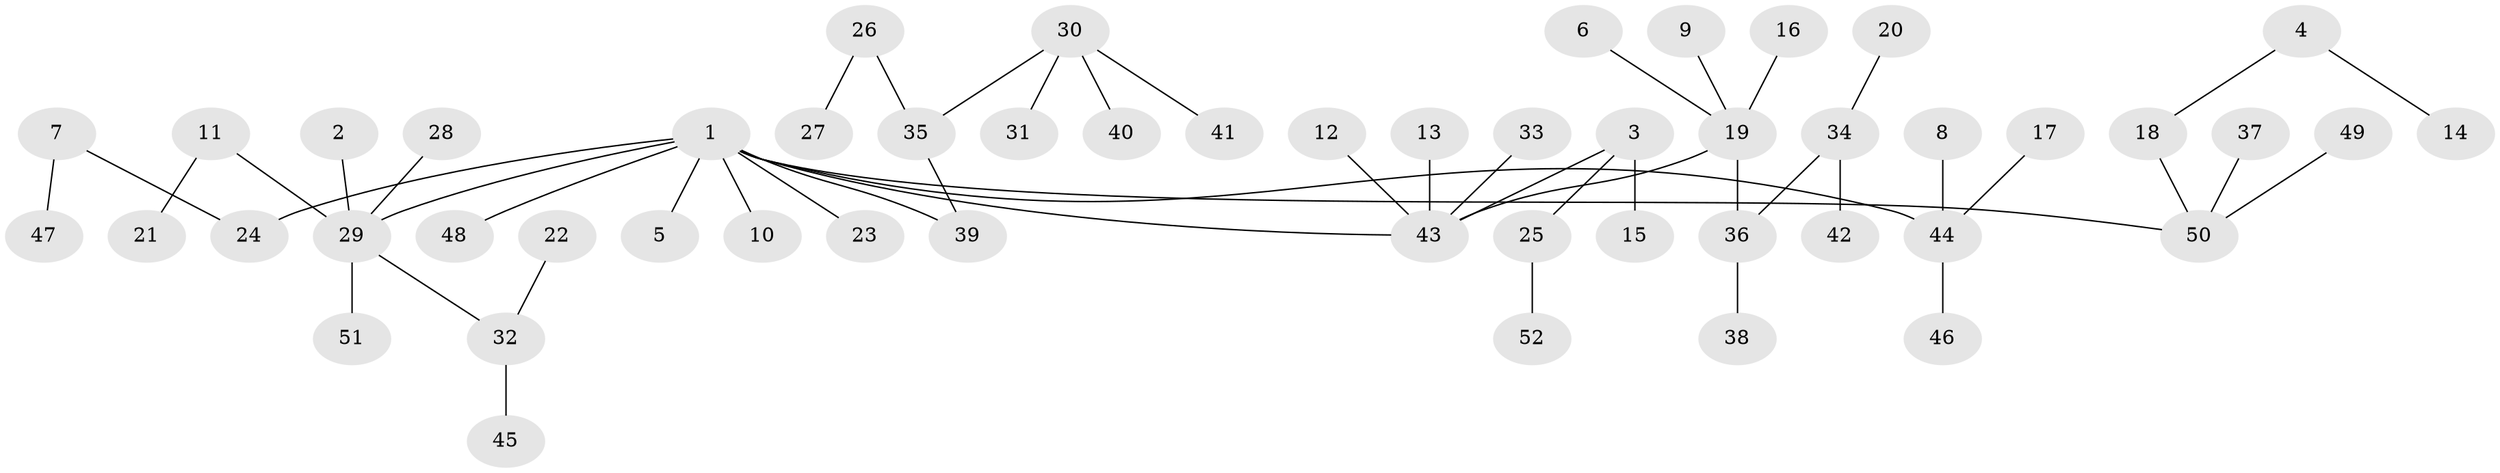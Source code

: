 // original degree distribution, {8: 0.009708737864077669, 5: 0.019417475728155338, 1: 0.5242718446601942, 3: 0.11650485436893204, 6: 0.02912621359223301, 4: 0.07766990291262135, 2: 0.22330097087378642}
// Generated by graph-tools (version 1.1) at 2025/26/03/09/25 03:26:26]
// undirected, 52 vertices, 51 edges
graph export_dot {
graph [start="1"]
  node [color=gray90,style=filled];
  1;
  2;
  3;
  4;
  5;
  6;
  7;
  8;
  9;
  10;
  11;
  12;
  13;
  14;
  15;
  16;
  17;
  18;
  19;
  20;
  21;
  22;
  23;
  24;
  25;
  26;
  27;
  28;
  29;
  30;
  31;
  32;
  33;
  34;
  35;
  36;
  37;
  38;
  39;
  40;
  41;
  42;
  43;
  44;
  45;
  46;
  47;
  48;
  49;
  50;
  51;
  52;
  1 -- 5 [weight=1.0];
  1 -- 10 [weight=1.0];
  1 -- 23 [weight=1.0];
  1 -- 24 [weight=1.0];
  1 -- 29 [weight=1.0];
  1 -- 39 [weight=1.0];
  1 -- 43 [weight=1.0];
  1 -- 44 [weight=1.0];
  1 -- 48 [weight=1.0];
  1 -- 50 [weight=1.0];
  2 -- 29 [weight=1.0];
  3 -- 15 [weight=1.0];
  3 -- 25 [weight=1.0];
  3 -- 43 [weight=1.0];
  4 -- 14 [weight=1.0];
  4 -- 18 [weight=1.0];
  6 -- 19 [weight=1.0];
  7 -- 24 [weight=1.0];
  7 -- 47 [weight=1.0];
  8 -- 44 [weight=1.0];
  9 -- 19 [weight=1.0];
  11 -- 21 [weight=1.0];
  11 -- 29 [weight=1.0];
  12 -- 43 [weight=1.0];
  13 -- 43 [weight=1.0];
  16 -- 19 [weight=1.0];
  17 -- 44 [weight=1.0];
  18 -- 50 [weight=1.0];
  19 -- 36 [weight=1.0];
  19 -- 43 [weight=1.0];
  20 -- 34 [weight=1.0];
  22 -- 32 [weight=1.0];
  25 -- 52 [weight=1.0];
  26 -- 27 [weight=1.0];
  26 -- 35 [weight=1.0];
  28 -- 29 [weight=1.0];
  29 -- 32 [weight=1.0];
  29 -- 51 [weight=1.0];
  30 -- 31 [weight=1.0];
  30 -- 35 [weight=1.0];
  30 -- 40 [weight=1.0];
  30 -- 41 [weight=1.0];
  32 -- 45 [weight=1.0];
  33 -- 43 [weight=1.0];
  34 -- 36 [weight=1.0];
  34 -- 42 [weight=1.0];
  35 -- 39 [weight=1.0];
  36 -- 38 [weight=1.0];
  37 -- 50 [weight=1.0];
  44 -- 46 [weight=1.0];
  49 -- 50 [weight=1.0];
}
